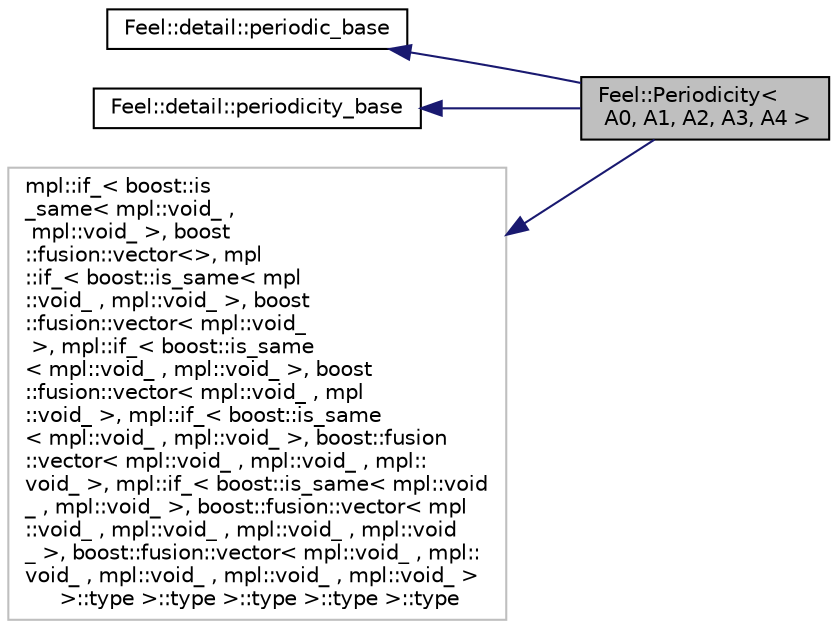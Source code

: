 digraph "Feel::Periodicity&lt; A0, A1, A2, A3, A4 &gt;"
{
 // LATEX_PDF_SIZE
  edge [fontname="Helvetica",fontsize="10",labelfontname="Helvetica",labelfontsize="10"];
  node [fontname="Helvetica",fontsize="10",shape=record];
  rankdir="LR";
  Node1 [label="Feel::Periodicity\<\l A0, A1, A2, A3, A4 \>",height=0.2,width=0.4,color="black", fillcolor="grey75", style="filled", fontcolor="black",tooltip=" "];
  Node2 -> Node1 [dir="back",color="midnightblue",fontsize="10",style="solid",fontname="Helvetica"];
  Node2 [label="Feel::detail::periodic_base",height=0.2,width=0.4,color="black", fillcolor="white", style="filled",URL="$classFeel_1_1detail_1_1periodic__base.html",tooltip=" "];
  Node3 -> Node1 [dir="back",color="midnightblue",fontsize="10",style="solid",fontname="Helvetica"];
  Node3 [label="Feel::detail::periodicity_base",height=0.2,width=0.4,color="black", fillcolor="white", style="filled",URL="$structFeel_1_1detail_1_1periodicity__base.html",tooltip=" "];
  Node4 -> Node1 [dir="back",color="midnightblue",fontsize="10",style="solid",fontname="Helvetica"];
  Node4 [label="mpl::if_\< boost::is\l_same\< mpl::void_ ,\l mpl::void_ \>, boost\l::fusion::vector\<\>, mpl\l::if_\< boost::is_same\< mpl\l::void_ , mpl::void_ \>, boost\l::fusion::vector\< mpl::void_\l  \>, mpl::if_\< boost::is_same\l\< mpl::void_ , mpl::void_ \>, boost\l::fusion::vector\< mpl::void_ , mpl\l::void_  \>, mpl::if_\< boost::is_same\l\< mpl::void_ , mpl::void_ \>, boost::fusion\l::vector\< mpl::void_ , mpl::void_ , mpl::\lvoid_  \>, mpl::if_\< boost::is_same\< mpl::void\l_ , mpl::void_ \>, boost::fusion::vector\< mpl\l::void_ , mpl::void_ , mpl::void_ , mpl::void\l_  \>, boost::fusion::vector\< mpl::void_ , mpl::\lvoid_ , mpl::void_ , mpl::void_ , mpl::void_  \>\l \>::type \>::type \>::type \>::type \>::type",height=0.2,width=0.4,color="grey75", fillcolor="white", style="filled",tooltip=" "];
}
